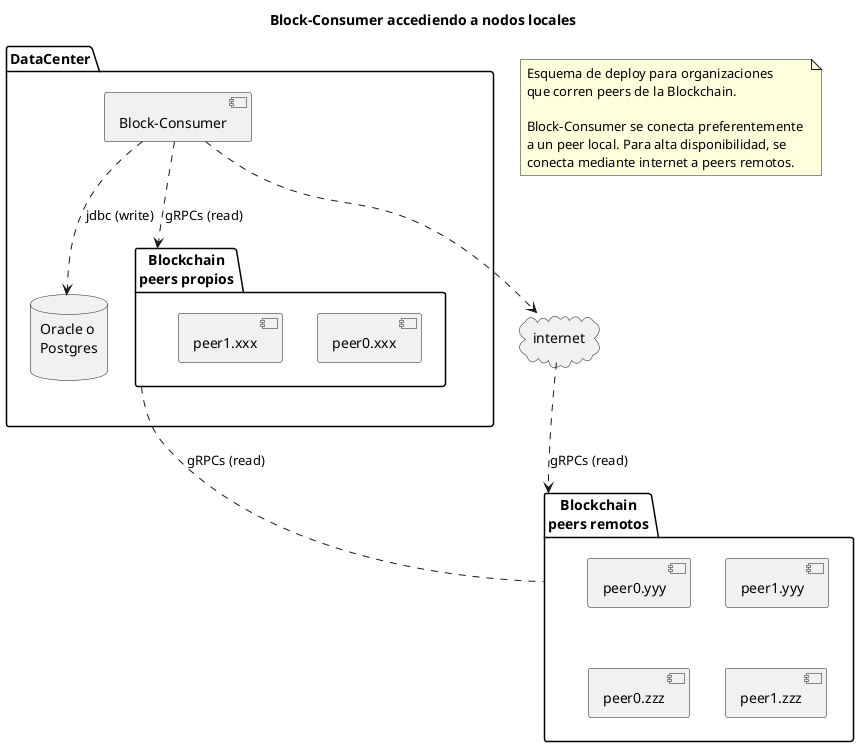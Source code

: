 @startuml deploy-accediendo-a-nodos-locales

title Block-Consumer accediendo a nodos locales

note as N1
Esquema de deploy para organizaciones 
que corren peers de la Blockchain.

Block-Consumer se conecta preferentemente 
a un peer local. Para alta disponibilidad, se 
conecta mediante internet a peers remotos.
end note

package "Blockchain\npeers remotos" as remotos {
    [peer0.yyy]
    [peer1.yyy]
    [peer0.zzz]
    [peer1.zzz]
} 

package DataCenter {
    component [Block-Consumer] as BlockConsumer 
    database "Oracle o\nPostgres\n" as db
    package "Blockchain\npeers propios" as locales {
    [peer0.xxx]
    [peer1.xxx]
} 
} 

cloud internet

BlockConsumer ..> locales : gRPCs (read)
BlockConsumer ..> internet 
BlockConsumer ..> db : jdbc (write)
internet ..> remotos : gRPCs (read)
locales .. remotos : gRPCs (read)

DataCenter -[hidden]left- remotos

@enduml
